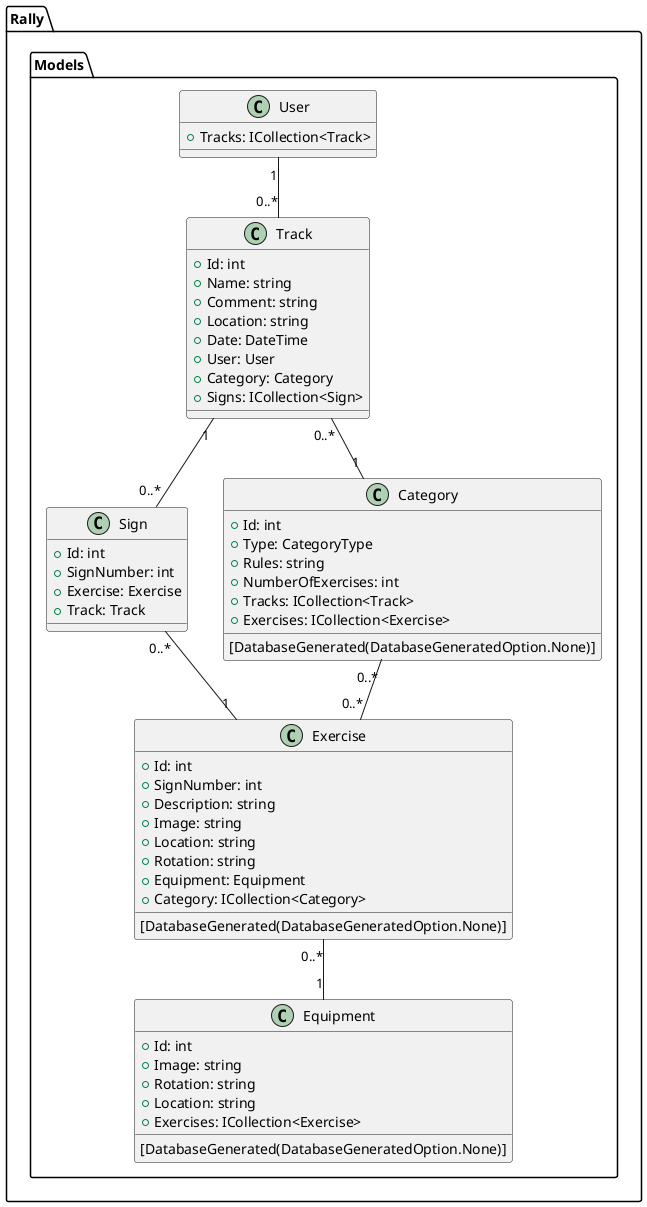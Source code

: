 @startuml Design Class Diagram for models

namespace Rally.Models {
    class User {
        + Tracks: ICollection<Track>
    }

    class Track {
        + Id: int
        + Name: string
        + Comment: string
        + Location: string
        + Date: DateTime
        + User: User
        + Category: Category
        + Signs: ICollection<Sign>
    }

    class Sign {
        + Id: int
        + SignNumber: int
        + Exercise: Exercise
        + Track: Track
    }

    class Exercise {
        [DatabaseGenerated(DatabaseGeneratedOption.None)]
        + Id: int
        + SignNumber: int
        + Description: string
        + Image: string
        + Location: string
        + Rotation: string
        + Equipment: Equipment
        + Category: ICollection<Category>
    }

    class Equipment {
        [DatabaseGenerated(DatabaseGeneratedOption.None)]
        + Id: int
        + Image: string
        + Rotation: string
        + Location: string
        + Exercises: ICollection<Exercise>
    }

    class Category {
        [DatabaseGenerated(DatabaseGeneratedOption.None)]
        + Id: int
        + Type: CategoryType
        + Rules: string
        + NumberOfExercises: int
        + Tracks: ICollection<Track>
        + Exercises: ICollection<Exercise>
    }

    User "1" -- "0..*" Track
    Track "0..*" -- "1" Category
    Track "1" -- "0..*" Sign
    Sign "0..*" -- "1" Exercise
    Exercise "0..*" -- "1" Equipment
    Category "0..*" -- "0..*" Exercise

}



@enduml

